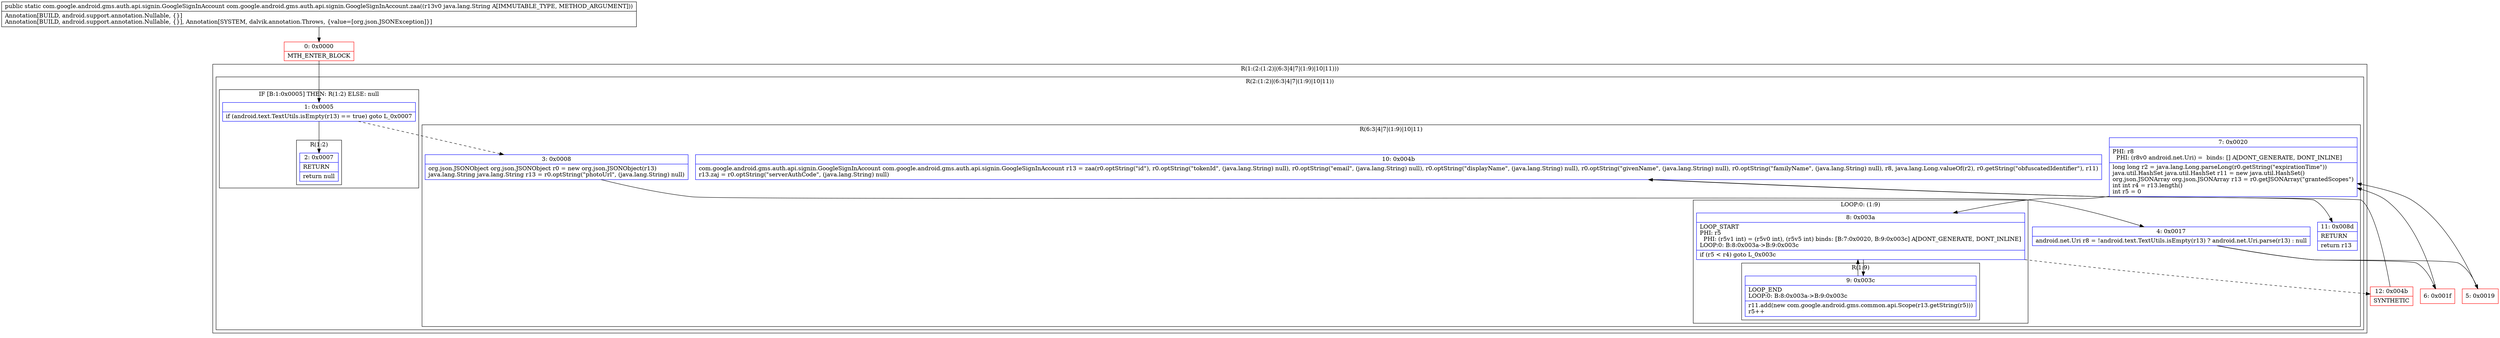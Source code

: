 digraph "CFG forcom.google.android.gms.auth.api.signin.GoogleSignInAccount.zaa(Ljava\/lang\/String;)Lcom\/google\/android\/gms\/auth\/api\/signin\/GoogleSignInAccount;" {
subgraph cluster_Region_34312871 {
label = "R(1:(2:(1:2)|(6:3|4|7|(1:9)|10|11)))";
node [shape=record,color=blue];
subgraph cluster_Region_1434591718 {
label = "R(2:(1:2)|(6:3|4|7|(1:9)|10|11))";
node [shape=record,color=blue];
subgraph cluster_IfRegion_1549062545 {
label = "IF [B:1:0x0005] THEN: R(1:2) ELSE: null";
node [shape=record,color=blue];
Node_1 [shape=record,label="{1\:\ 0x0005|if (android.text.TextUtils.isEmpty(r13) == true) goto L_0x0007\l}"];
subgraph cluster_Region_1242884926 {
label = "R(1:2)";
node [shape=record,color=blue];
Node_2 [shape=record,label="{2\:\ 0x0007|RETURN\l|return null\l}"];
}
}
subgraph cluster_Region_861940322 {
label = "R(6:3|4|7|(1:9)|10|11)";
node [shape=record,color=blue];
Node_3 [shape=record,label="{3\:\ 0x0008|org.json.JSONObject org.json.JSONObject r0 = new org.json.JSONObject(r13)\ljava.lang.String java.lang.String r13 = r0.optString(\"photoUrl\", (java.lang.String) null)\l}"];
Node_4 [shape=record,label="{4\:\ 0x0017|android.net.Uri r8 = !android.text.TextUtils.isEmpty(r13) ? android.net.Uri.parse(r13) : null\l}"];
Node_7 [shape=record,label="{7\:\ 0x0020|PHI: r8 \l  PHI: (r8v0 android.net.Uri) =  binds: [] A[DONT_GENERATE, DONT_INLINE]\l|long long r2 = java.lang.Long.parseLong(r0.getString(\"expirationTime\"))\ljava.util.HashSet java.util.HashSet r11 = new java.util.HashSet()\lorg.json.JSONArray org.json.JSONArray r13 = r0.getJSONArray(\"grantedScopes\")\lint int r4 = r13.length()\lint r5 = 0\l}"];
subgraph cluster_LoopRegion_25269398 {
label = "LOOP:0: (1:9)";
node [shape=record,color=blue];
Node_8 [shape=record,label="{8\:\ 0x003a|LOOP_START\lPHI: r5 \l  PHI: (r5v1 int) = (r5v0 int), (r5v5 int) binds: [B:7:0x0020, B:9:0x003c] A[DONT_GENERATE, DONT_INLINE]\lLOOP:0: B:8:0x003a\-\>B:9:0x003c\l|if (r5 \< r4) goto L_0x003c\l}"];
subgraph cluster_Region_1177838842 {
label = "R(1:9)";
node [shape=record,color=blue];
Node_9 [shape=record,label="{9\:\ 0x003c|LOOP_END\lLOOP:0: B:8:0x003a\-\>B:9:0x003c\l|r11.add(new com.google.android.gms.common.api.Scope(r13.getString(r5)))\lr5++\l}"];
}
}
Node_10 [shape=record,label="{10\:\ 0x004b|com.google.android.gms.auth.api.signin.GoogleSignInAccount com.google.android.gms.auth.api.signin.GoogleSignInAccount r13 = zaa(r0.optString(\"id\"), r0.optString(\"tokenId\", (java.lang.String) null), r0.optString(\"email\", (java.lang.String) null), r0.optString(\"displayName\", (java.lang.String) null), r0.optString(\"givenName\", (java.lang.String) null), r0.optString(\"familyName\", (java.lang.String) null), r8, java.lang.Long.valueOf(r2), r0.getString(\"obfuscatedIdentifier\"), r11)\lr13.zaj = r0.optString(\"serverAuthCode\", (java.lang.String) null)\l}"];
Node_11 [shape=record,label="{11\:\ 0x008d|RETURN\l|return r13\l}"];
}
}
}
Node_0 [shape=record,color=red,label="{0\:\ 0x0000|MTH_ENTER_BLOCK\l}"];
Node_5 [shape=record,color=red,label="{5\:\ 0x0019}"];
Node_6 [shape=record,color=red,label="{6\:\ 0x001f}"];
Node_12 [shape=record,color=red,label="{12\:\ 0x004b|SYNTHETIC\l}"];
MethodNode[shape=record,label="{public static com.google.android.gms.auth.api.signin.GoogleSignInAccount com.google.android.gms.auth.api.signin.GoogleSignInAccount.zaa((r13v0 java.lang.String A[IMMUTABLE_TYPE, METHOD_ARGUMENT]))  | Annotation[BUILD, android.support.annotation.Nullable, \{\}]\lAnnotation[BUILD, android.support.annotation.Nullable, \{\}], Annotation[SYSTEM, dalvik.annotation.Throws, \{value=[org.json.JSONException]\}]\l}"];
MethodNode -> Node_0;
Node_1 -> Node_2;
Node_1 -> Node_3[style=dashed];
Node_3 -> Node_4;
Node_4 -> Node_5;
Node_4 -> Node_6;
Node_7 -> Node_8;
Node_8 -> Node_9;
Node_8 -> Node_12[style=dashed];
Node_9 -> Node_8;
Node_10 -> Node_11;
Node_0 -> Node_1;
Node_5 -> Node_7;
Node_6 -> Node_7;
Node_12 -> Node_10;
}

